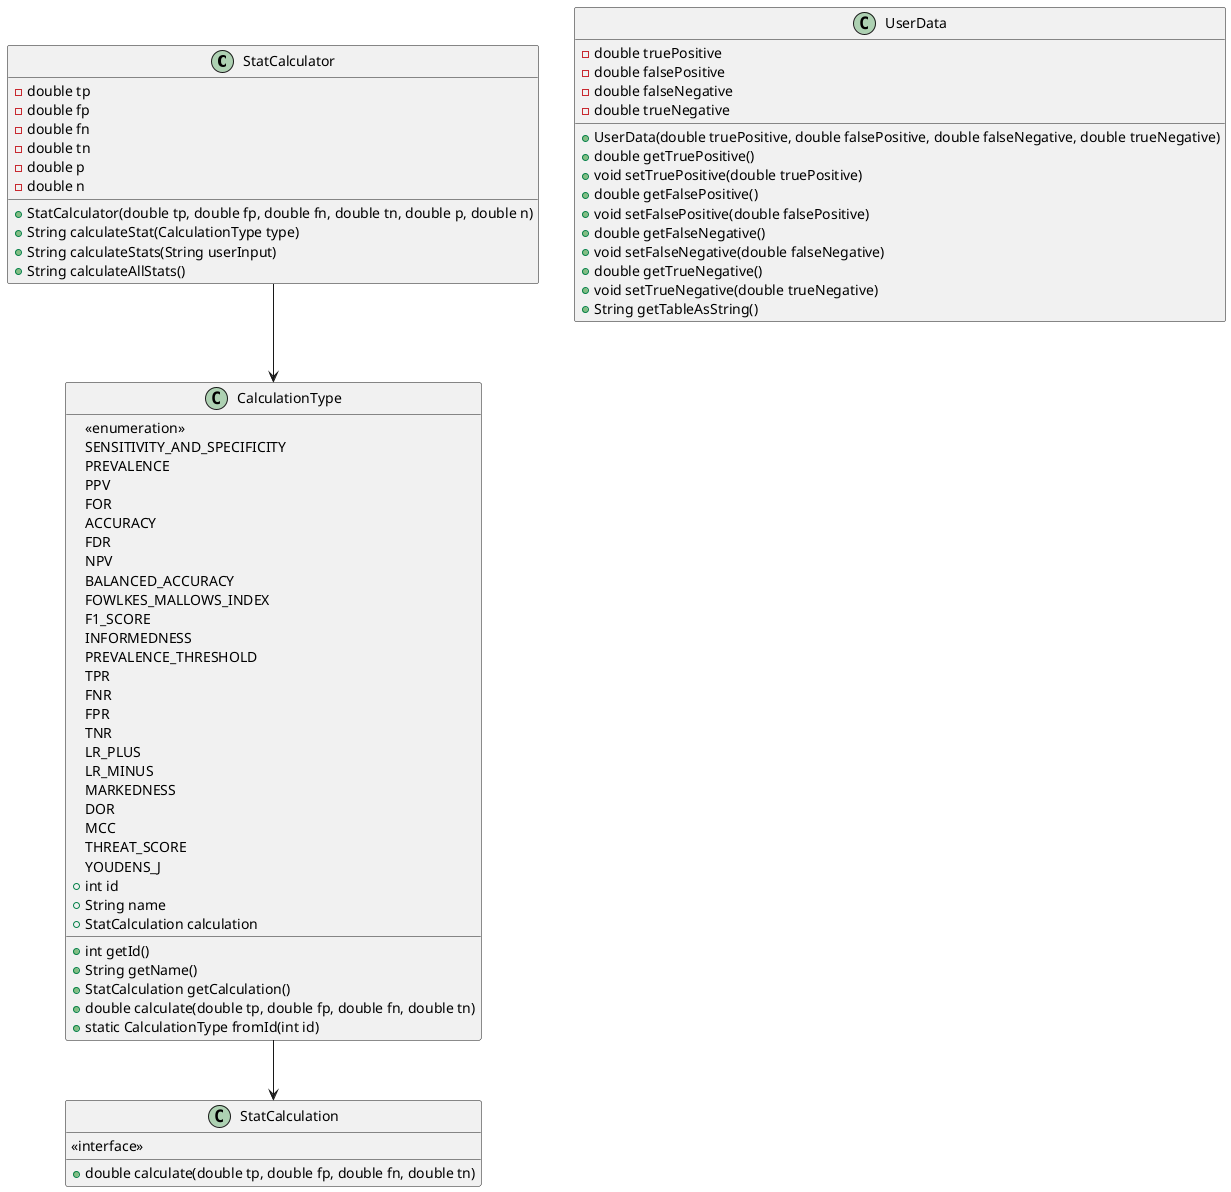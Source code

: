 @startuml

    class StatCalculator {
        -double tp
        -double fp
        -double fn
        -double tn
        -double p
        -double n
        +StatCalculator(double tp, double fp, double fn, double tn, double p, double n)
        +String calculateStat(CalculationType type)
        +String calculateStats(String userInput)
        +String calculateAllStats()
    }

    class CalculationType {
        <<enumeration>>
        SENSITIVITY_AND_SPECIFICITY
        PREVALENCE
        PPV
        FOR
        ACCURACY
        FDR
        NPV
        BALANCED_ACCURACY
        FOWLKES_MALLOWS_INDEX
        F1_SCORE
        INFORMEDNESS
        PREVALENCE_THRESHOLD
        TPR
        FNR
        FPR
        TNR
        LR_PLUS
        LR_MINUS
        MARKEDNESS
        DOR
        MCC
        THREAT_SCORE
        YOUDENS_J
        +int id
        +String name
        +StatCalculation calculation
        +int getId()
        +String getName()
        +StatCalculation getCalculation()
        +double calculate(double tp, double fp, double fn, double tn)
        +static CalculationType fromId(int id)
    }

    class UserData {
        -double truePositive
        -double falsePositive
        -double falseNegative
        -double trueNegative
        +UserData(double truePositive, double falsePositive, double falseNegative, double trueNegative)
        +double getTruePositive()
        +void setTruePositive(double truePositive)
        +double getFalsePositive()
        +void setFalsePositive(double falsePositive)
        +double getFalseNegative()
        +void setFalseNegative(double falseNegative)
        +double getTrueNegative()
        +void setTrueNegative(double trueNegative)
        +String getTableAsString()
    }

    class StatCalculation {
        <<interface>>
        +double calculate(double tp, double fp, double fn, double tn)
    }

    StatCalculator --> CalculationType
    CalculationType --> StatCalculation

@enduml